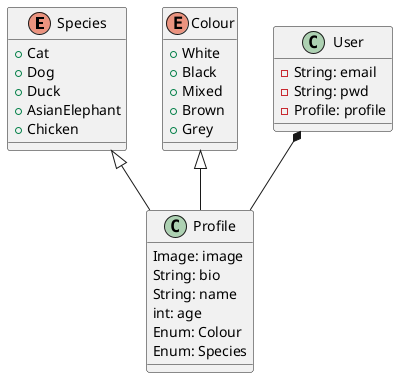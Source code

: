 @startuml
'https://plantuml.com/class-diagram

enum Species {
+Cat
+Dog
+Duck
+AsianElephant
+Chicken
}

enum Colour {
+White
+Black
+Mixed
+Brown
+Grey
}

class User{
-String: email
-String: pwd
-Profile: profile
}

class Profile{
Image: image
String: bio
String: name
int: age
Enum: Colour
Enum: Species
}

Species <|-- Profile
Colour <|-- Profile
User *-- Profile
@enduml